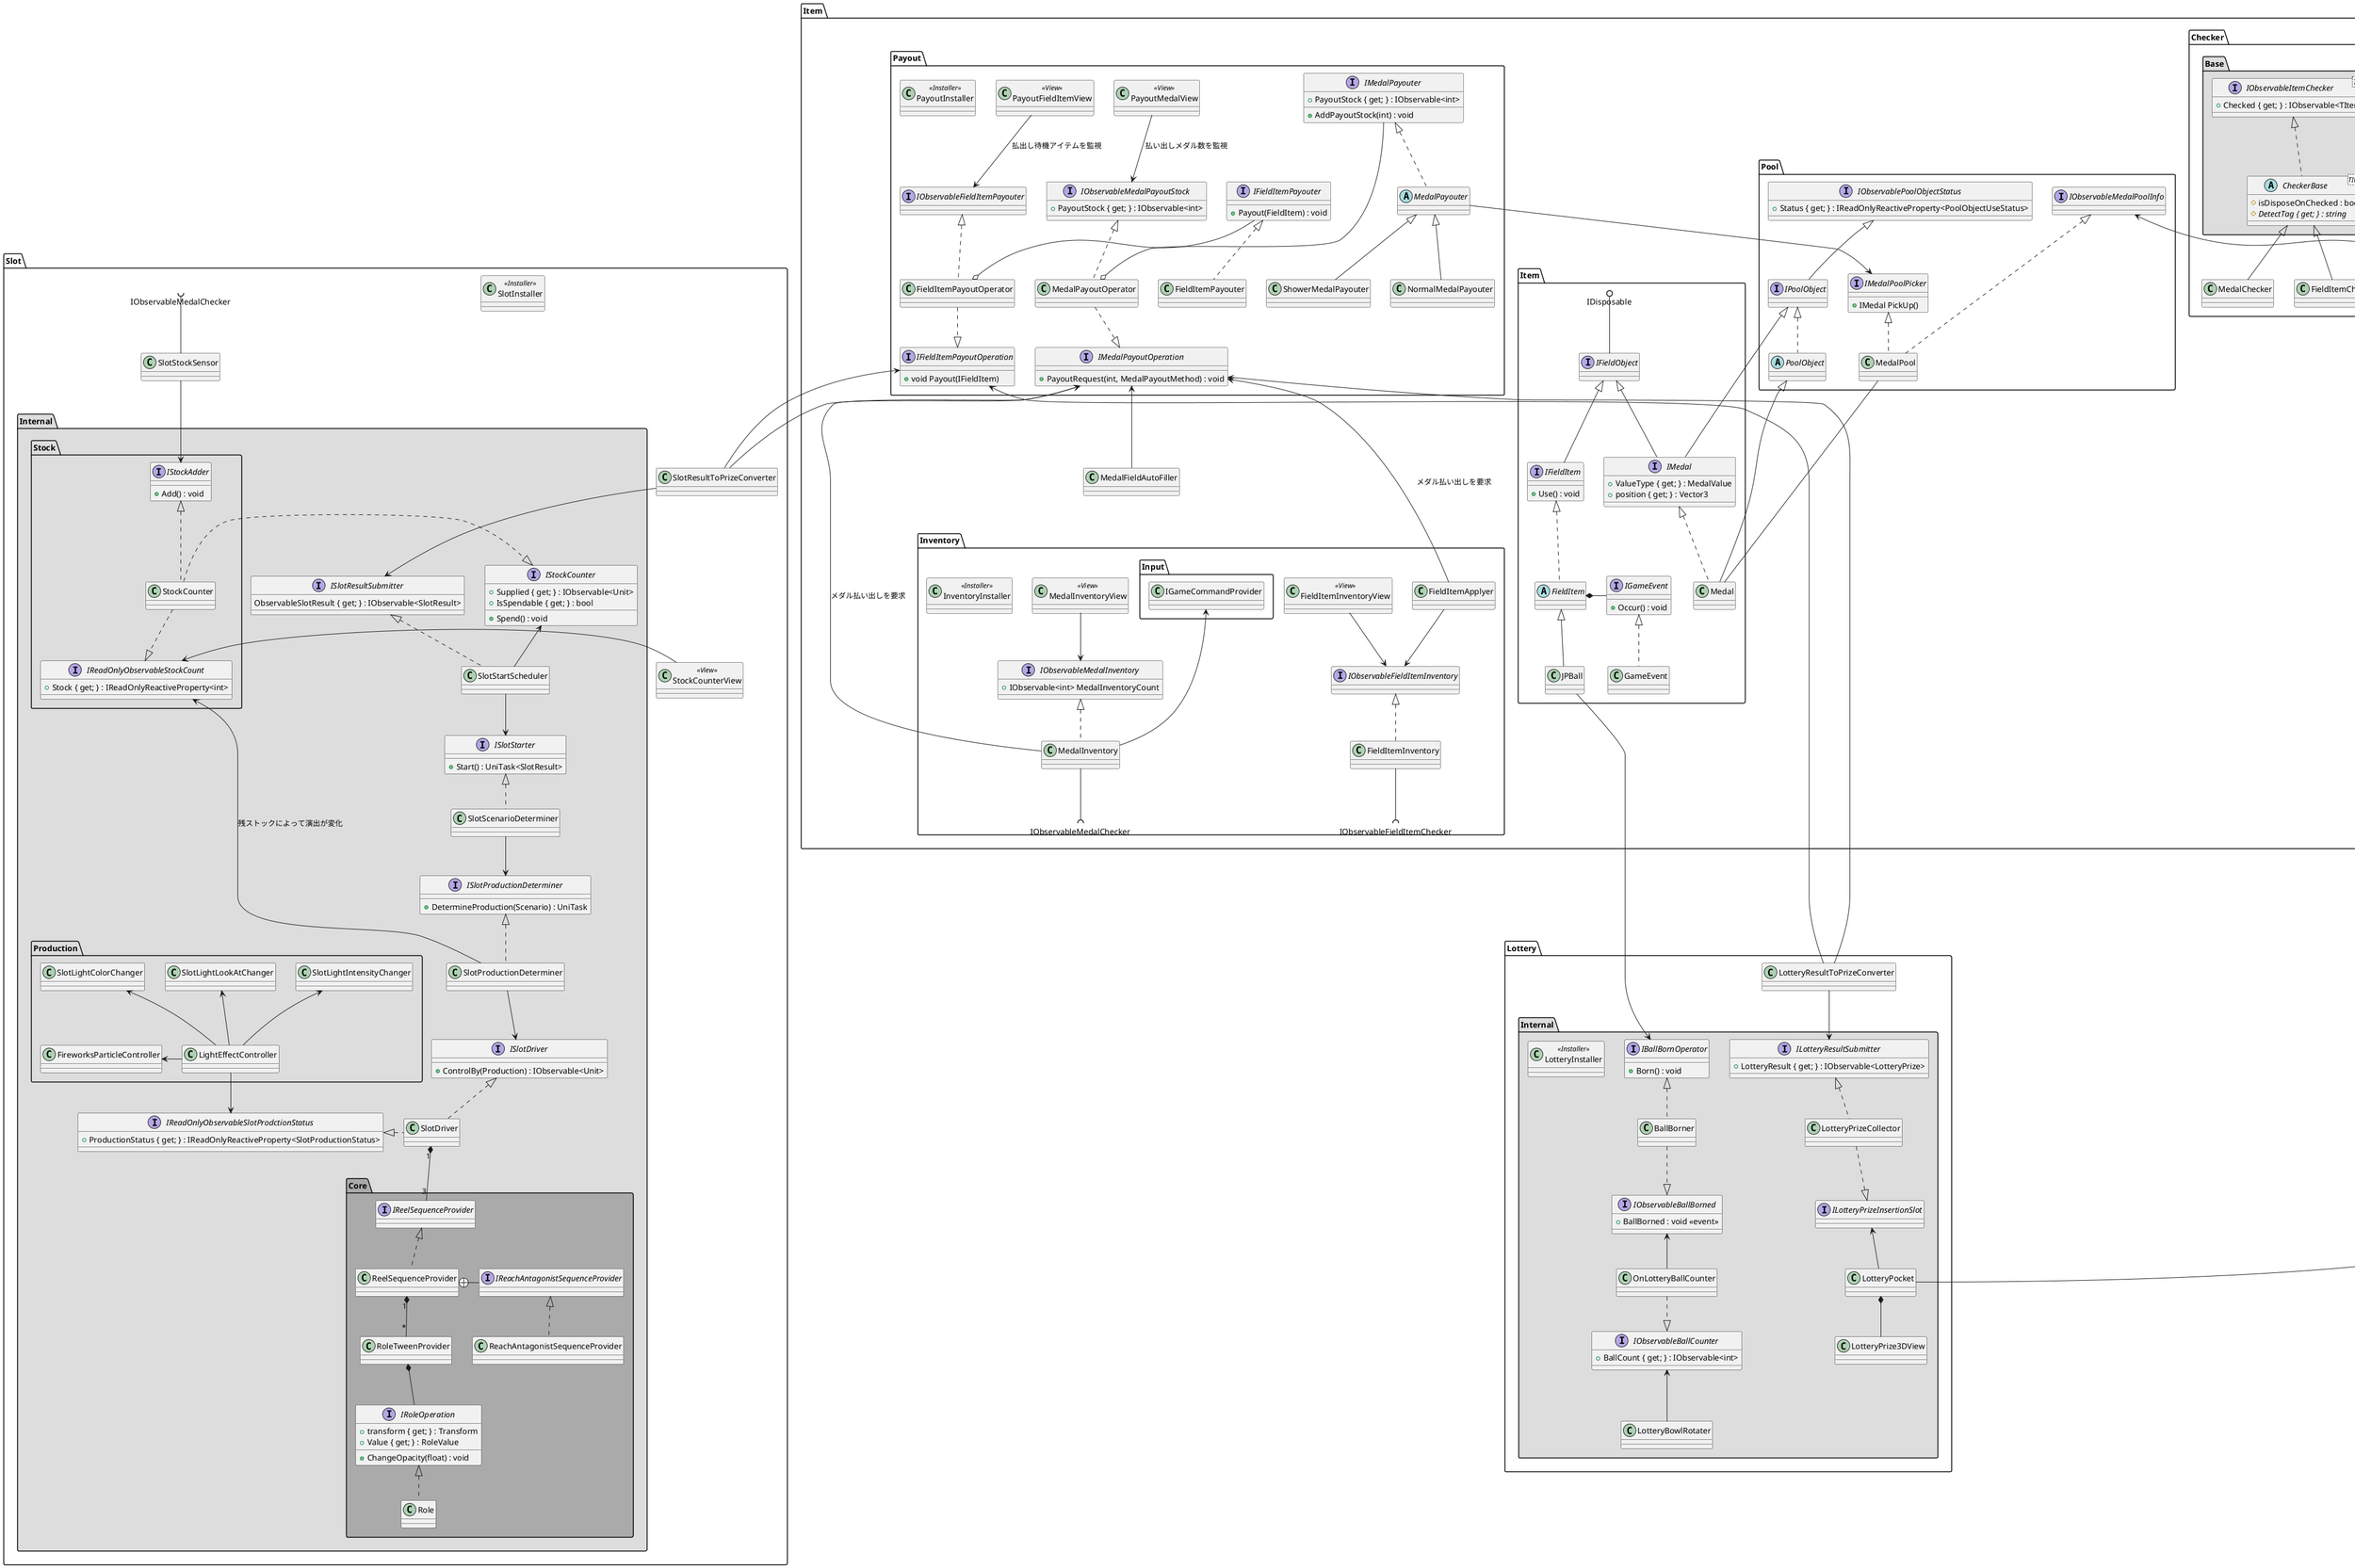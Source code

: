 @startuml MedalPusher

namespace Case{
    class PusherMover
}

namespace Item{
    namespace Item{
        interface IFieldItem{
            +Use() : void
        }
        abstract FieldItem
        interface IGameEvent{
            +Occur() : void
        }
        class GameEvent
        IFieldItem <|.. FieldItem
        IGameEvent <|.. GameEvent
        FieldItem *- IGameEvent

        FieldItem <|-- JPBall

        interface IMedal{
            +ValueType { get; } : MedalValue
            +position { get; } : Vector3
        }
        class Medal
        IMedal <|.. Medal

        interface IFieldObject
        IDisposable ()-- IFieldObject
        IFieldObject <|-- IMedal
        IFieldObject <|-- IFieldItem
    }

    namespace Pool{
        interface IObservablePoolObjectStatus{
            +Status { get; } : IReadOnlyReactiveProperty<PoolObjectUseStatus>
        }
        interface IPoolObject
        abstract PoolObject
        
        IObservablePoolObjectStatus <|-- IPoolObject
        IPoolObject <|.. PoolObject
        IPoolObject <|-- Item.Item.IMedal
        PoolObject <|-- Item.Item.Medal
       

        interface IMedalPoolPicker{
            +IMedal PickUp()
        }
        interface IObservableMedalPoolInfo
        class MedalPool

        IMedalPoolPicker <|.. MedalPool
        IObservableMedalPoolInfo <|... MedalPool

        MedalPool --- Item.Item.Medal
    }
    
    namespace Checker{
        namespace Base #DDDDDD{
            interface IObservableItemChecker<TItem>{
                +Checked { get; } : IObservable<TItem>
            }
            abstract CheckerBase<TItem>{
                #isDisposeOnChecked : bool
                #{abstract}DetectTag { get; } : string
            }
            IObservableItemChecker <|.. CheckerBase
        }

        class MedalChecker
        class FieldItemChecker
        Item.Checker.Base.CheckerBase <|-- MedalChecker
        Item.Checker.Base.CheckerBase <|-- FieldItemChecker
    }
    
    namespace Payout{
        interface IMedalPayoutOperation{
            +PayoutRequest(int, MedalPayoutMethod) : void
        }
        interface IObservableMedalPayoutStock{
            +PayoutStock { get; } : IObservable<int>
        }
        class MedalPayoutOperator
        MedalPayoutOperator ..|> IMedalPayoutOperation
        IObservableMedalPayoutStock <|.. MedalPayoutOperator
        IMedalPayouter ---o MedalPayoutOperator

        interface IMedalPayouter{
            +AddPayoutStock(int) : void
            +PayoutStock { get; } : IObservable<int>
        }
        abstract MedalPayouter
        class NormalMedalPayouter
        class ShowerMedalPayouter
        IMedalPayouter <|.. MedalPayouter
        MedalPayouter <|-- NormalMedalPayouter
        MedalPayouter <|-- ShowerMedalPayouter
        MedalPayouter --> Item.Pool.IMedalPoolPicker

        interface IFieldItemPayouter{
            +Payout(FieldItem) : void
        }
        class FieldItemPayouter
        IFieldItemPayouter <|.. FieldItemPayouter


        interface IObservableFieldItemPayouter{
        }
        interface IFieldItemPayoutOperation{
            +void Payout(IFieldItem)
        }

        class FieldItemPayoutOperator
        FieldItemPayoutOperator ..|> IFieldItemPayoutOperation
        IObservableFieldItemPayouter <|.. FieldItemPayoutOperator
        IFieldItemPayouter --o FieldItemPayoutOperator

        class PayoutMedalView<<View>>
        class PayoutFieldItemView<<View>>
        PayoutMedalView --> IObservableMedalPayoutStock : 払い出しメダル数を監視
        PayoutFieldItemView --> IObservableFieldItemPayouter : 払出し待機アイテムを監視



        class PayoutInstaller<<Installer>>
    }

    'ゲーム開始時のメダル充填
    Item.Payout.IMedalPayoutOperation <-- MedalFieldAutoFiller
    
    namespace Inventory{
        interface IObservableMedalInventory{
            +IObservable<int> MedalInventoryCount
        }
        class MedalInventory
        IObservableMedalInventory <|.. MedalInventory

        interface IObservableFieldItemInventory
        class FieldItemInventory
        IObservableFieldItemInventory <|.. FieldItemInventory

        MedalInventory --(( IObservableMedalChecker
        FieldItemInventory --(( IObservableFieldItemChecker
        Input.IGameCommandProvider <--- MedalInventory

        class FieldItemApplyer
        Item.Payout.IMedalPayoutOperation <--- FieldItemApplyer : メダル払い出しを要求

        class MedalInventoryView<<View>>
        MedalInventoryView --> IObservableMedalInventory
        class FieldItemInventoryView<<View>>
        FieldItemInventoryView --> IObservableFieldItemInventory

        FieldItemApplyer --> IObservableFieldItemInventory
        MedalInventory --> Item.Payout.IMedalPayoutOperation : メダル払い出しを要求

        class InventoryInstaller<<Installer>>
    }
}

namespace UnityEngine{
    class Input<<static>>
}

namespace Input #DDDDDD{
    class InputInstaller<<Installer>>

    enum GameCommand
    
    interface IGameCommandProvider{
        +IObservable<GameCommand> InputedCommand { get; }
    }
    class GameCommandProvider
    IGameCommandProvider <|.. GameCommandProvider

    interface IInputProvider
    class UserInputProvider
    IInputProvider <|.. UserInputProvider
    UserInputProvider --> UnityEngine.Input
    GameCommandProvider --> IInputProvider

    interface IKeyConfig
    abstract KeyConfig
    class DefaultKeyConfig

    IKeyConfig <|.. KeyConfig
    KeyConfig <|-up- DefaultKeyConfig
    GameCommand <- KeyConfig

    class KeyConfigProvider<<static>>
    KeyConfigProvider --+ IKeyConfig
    GameCommandProvider -> KeyConfigProvider

    
    
}


namespace Slot {
    class SlotInstaller <<Installer>>

    namespace Internal #DDDDDD{
        namespace Stock{
            interface IReadOnlyObservableStockCount{
                +Stock { get; } : IReadOnlyReactiveProperty<int>
            }
            interface IStockAdder{
                +Add() : void
            }
            class StockCounter
            StockCounter ..|> IReadOnlyObservableStockCount
            IStockAdder <|.. StockCounter
        }
        interface IStockCounter{
            +Supplied { get; } : IObservable<Unit>
            +IsSpendable { get; } : bool
            +Spend() : void
        }
        Slot.Internal.Stock.StockCounter .|> IStockCounter
        interface ISlotResultSubmitter{
            ObservableSlotResult { get; } : IObservable<SlotResult>
        }
        class SlotStartScheduler 
        IStockCounter <-- SlotStartScheduler
        SlotStartScheduler -->  ISlotStarter
        ISlotResultSubmitter <|.. SlotStartScheduler

        interface ISlotStarter{
            +Start() : UniTask<SlotResult>
        }
        class SlotScenarioDeterminer 
        ISlotStarter <|.. SlotScenarioDeterminer
        SlotScenarioDeterminer --> ISlotProductionDeterminer

        interface ISlotProductionDeterminer{
            +DetermineProduction(Scenario) : UniTask
        }
        class SlotProductionDeterminer 
        ISlotProductionDeterminer <|.. SlotProductionDeterminer
        SlotProductionDeterminer --> ISlotDriver
        Slot.Internal.Stock.IReadOnlyObservableStockCount <-- SlotProductionDeterminer : 残ストックによって演出が変化

        interface ISlotDriver{
            +ControlBy(Production) : IObservable<Unit>
        }
        interface IReadOnlyObservableSlotProdctionStatus{
            +ProductionStatus { get; } : IReadOnlyReactiveProperty<SlotProductionStatus>
        }
        class SlotDriver 
        ISlotDriver <|.. SlotDriver
        IReadOnlyObservableSlotProdctionStatus <|. SlotDriver

        namespace Core #AAAAAA{
            class ReelSequenceProvider
            interface IReelSequenceProvider
            IReelSequenceProvider <|.. ReelSequenceProvider
            Slot.Internal.SlotDriver "1"*--"3" IReelSequenceProvider

            class RoleTweenProvider
            ReelSequenceProvider "1"*--"*" RoleTweenProvider
            RoleTweenProvider *-- IRoleOperation

            interface IReachAntagonistSequenceProvider
            class ReachAntagonistSequenceProvider
            IReachAntagonistSequenceProvider <|.. ReachAntagonistSequenceProvider

            ReelSequenceProvider +- IReachAntagonistSequenceProvider

            interface IRoleOperation{
                +transform { get; } : Transform
                +Value { get; } : RoleValue
                +ChangeOpacity(float) : void
            }
            class Role
            IRoleOperation <|.. Role
        }

        namespace Production{
            
            class LightEffectController
            LightEffectController --> Slot.Internal.IReadOnlyObservableSlotProdctionStatus

            class SlotLightColorChanger
            class SlotLightIntensityChanger
            class SlotLightLookAtChanger
            class FireworksParticleController

            SlotLightColorChanger <-- LightEffectController
            SlotLightIntensityChanger <-- LightEffectController
            SlotLightLookAtChanger <-- LightEffectController
            FireworksParticleController <- LightEffectController
        }
    }

    ' namespace Interface{
        class StockCounterView<<View>>
        StockCounterView -> Slot.Internal.Stock.IReadOnlyObservableStockCount

        class SlotResultToPrizeConverter 
        SlotResultToPrizeConverter --> Slot.Internal.ISlotResultSubmitter
        Item.Payout.IFieldItemPayoutOperation <- SlotResultToPrizeConverter
        Item.Payout.IMedalPayoutOperation <-- SlotResultToPrizeConverter

        class SlotStockSensor 
        SlotStockSensor --> Slot.Internal.Stock.IStockAdder
        IObservableMedalChecker ))-- SlotStockSensor
    ' }
}


' namespace PayoutPinball{
'     interface IPinballPocket
'     class PinballPocket
'     IPinballPocket <|.. PinballPocket

'     interface IPinballEvent
'     class PinballEvent
'     IPinballEvent <|.. PinballEvent

'     PinballPocket *- IPinballEvent
'     PinballPocket --(( IObservableMedalChecker
' }



namespace Lottery{
    namespace Internal #DDDDDD{
        class LotteryBowlRotater

        class LotteryPocket
        Item.Checker.Base.CheckerBase <|-- LotteryPocket

        class LotteryPrize3DView
        LotteryPocket *-- LotteryPrize3DView

        interface ILotteryResultSubmitter{
            +LotteryResult { get; } : IObservable<LotteryPrize>
        }
        interface ILotteryPrizeInsertionSlot
        class LotteryPrizeCollector
        LotteryPrizeCollector ..|> ILotteryPrizeInsertionSlot
        ILotteryResultSubmitter <|.. LotteryPrizeCollector

        ILotteryPrizeInsertionSlot <-- LotteryPocket

        interface IBallBornOperator{
            +Born() : void
        }
        interface IObservableBallBorned{
            +BallBorned : void <<event>>
        }
        class BallBorner
        IBallBornOperator <|.. BallBorner
        BallBorner ..|> IObservableBallBorned
        Item.Item.JPBall ------> IBallBornOperator

        interface IObservableBallCounter{
            +BallCount { get; } : IObservable<int>
        }
        class OnLotteryBallCounter
        OnLotteryBallCounter ..|> IObservableBallCounter
        IObservableBallBorned <-- OnLotteryBallCounter
        IObservableBallCounter <-- LotteryBowlRotater

        class LotteryInstaller<<Installer>>{}
    }
    class LotteryResultToPrizeConverter
    Item.Payout.IFieldItemPayoutOperation <-- LotteryResultToPrizeConverter
    Item.Payout.IMedalPayoutOperation <-- LotteryResultToPrizeConverter
    LotteryResultToPrizeConverter --> Lottery.Internal.ILotteryResultSubmitter
}



namespace Debug{
    class MedalPoolDebug

    Item.Pool.IObservableMedalPoolInfo <-- MedalPoolDebug
}

class SceneInstaller<<Installer>>

@enduml
